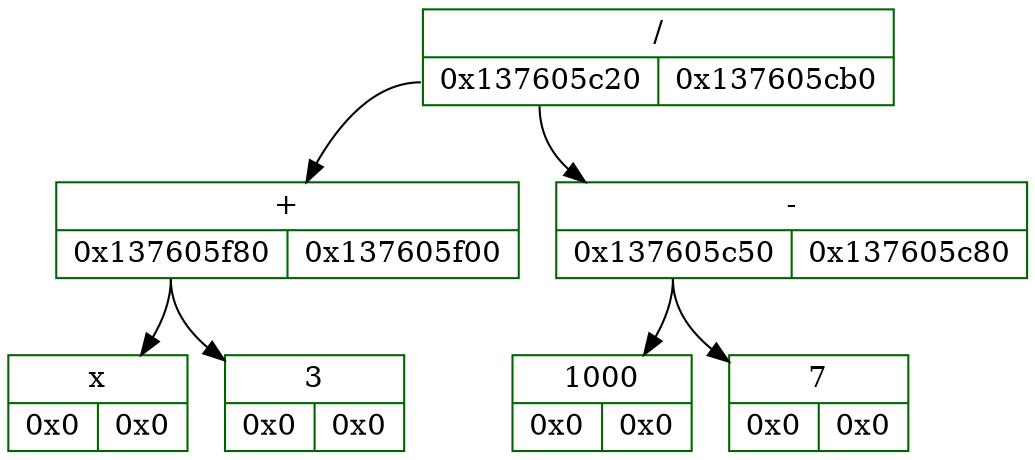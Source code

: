 digraph D{
	rankdir = TB

	node_7 [color = "darkgreen", style = "filled", shape = "record", fillcolor = "white", label = "{ /  | {<fl7> 0x137605c20 | <fr7> 0x137605cb0}}"]
	node_7: <fl7> -> node_6 [color = "black", arrowhead = "normal", label = ""]
	node_6 [color = "darkgreen", style = "filled", shape = "record", fillcolor = "white", label = "{ +  | {<fl6> 0x137605f80 | <fr6> 0x137605f00}}"]
	node_6: <fl6> -> node_5 [color = "black", arrowhead = "normal", label = ""]
	node_5 [color = "darkgreen", style = "filled", shape = "record", fillcolor = "white", label = "{ x  | {<fl5> 0x0 | <fr5> 0x0}}"]
	node_6: <fl6> -> node_4 [color = "black", arrowhead = "normal", label = ""]
	node_4 [color = "darkgreen", style = "filled", shape = "record", fillcolor = "white", label = "{3  | {<fl4> 0x0 | <fr4> 0x0}}"]
	node_7: <fl7> -> node_3 [color = "black", arrowhead = "normal", label = ""]
	node_3 [color = "darkgreen", style = "filled", shape = "record", fillcolor = "white", label = "{ -  | {<fl3> 0x137605c50 | <fr3> 0x137605c80}}"]
	node_3: <fl3> -> node_2 [color = "black", arrowhead = "normal", label = ""]
	node_2 [color = "darkgreen", style = "filled", shape = "record", fillcolor = "white", label = "{1000  | {<fl2> 0x0 | <fr2> 0x0}}"]
	node_3: <fl3> -> node_1 [color = "black", arrowhead = "normal", label = ""]
	node_1 [color = "darkgreen", style = "filled", shape = "record", fillcolor = "white", label = "{7  | {<fl1> 0x0 | <fr1> 0x0}}"]
}